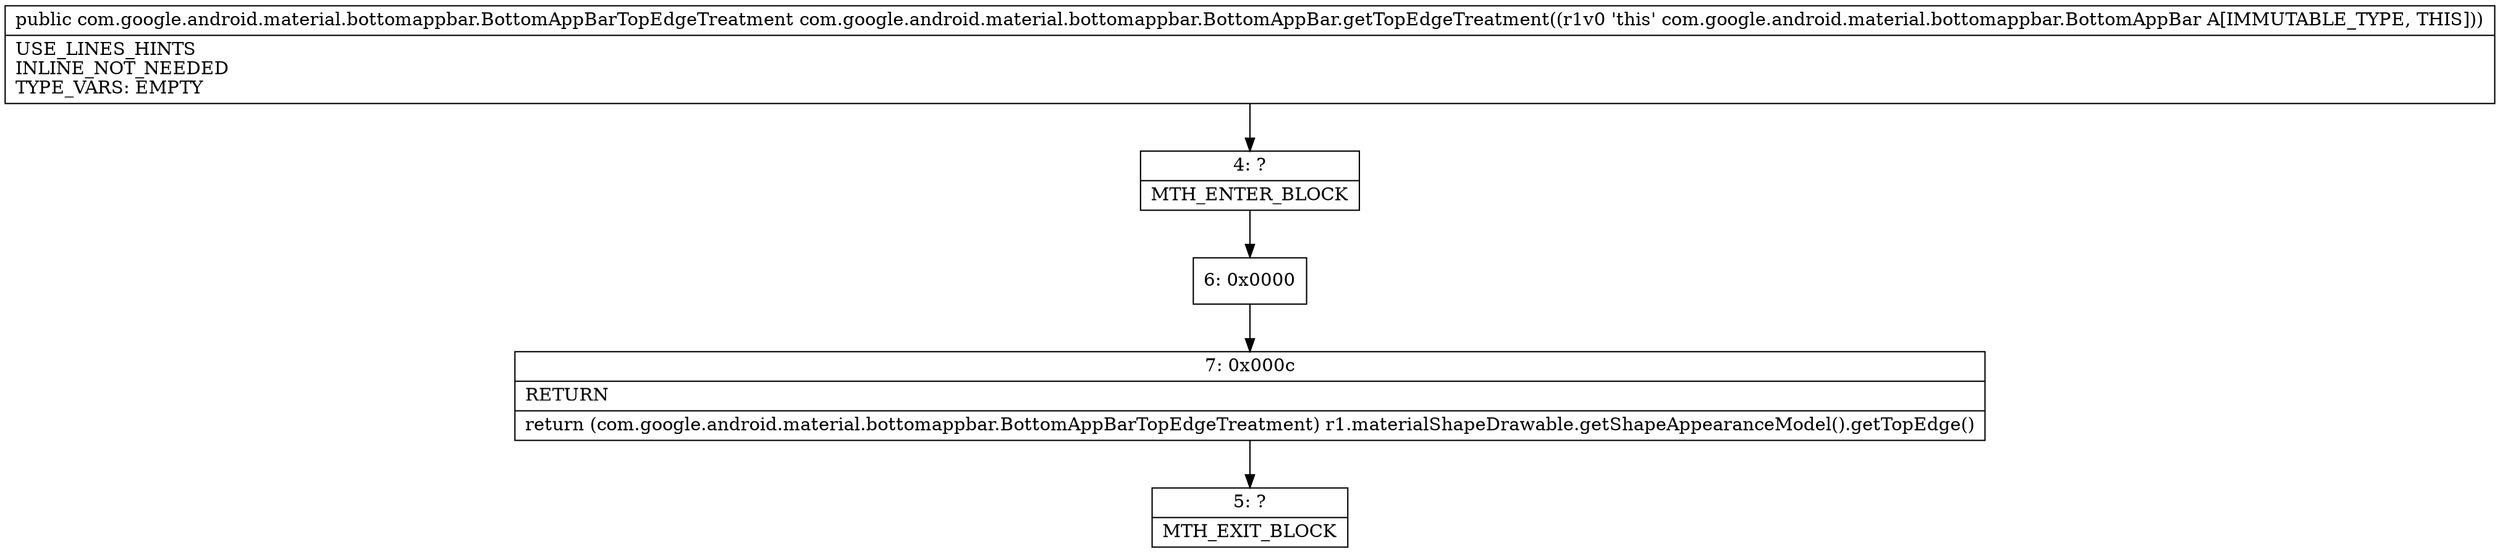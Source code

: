 digraph "CFG forcom.google.android.material.bottomappbar.BottomAppBar.getTopEdgeTreatment()Lcom\/google\/android\/material\/bottomappbar\/BottomAppBarTopEdgeTreatment;" {
Node_4 [shape=record,label="{4\:\ ?|MTH_ENTER_BLOCK\l}"];
Node_6 [shape=record,label="{6\:\ 0x0000}"];
Node_7 [shape=record,label="{7\:\ 0x000c|RETURN\l|return (com.google.android.material.bottomappbar.BottomAppBarTopEdgeTreatment) r1.materialShapeDrawable.getShapeAppearanceModel().getTopEdge()\l}"];
Node_5 [shape=record,label="{5\:\ ?|MTH_EXIT_BLOCK\l}"];
MethodNode[shape=record,label="{public com.google.android.material.bottomappbar.BottomAppBarTopEdgeTreatment com.google.android.material.bottomappbar.BottomAppBar.getTopEdgeTreatment((r1v0 'this' com.google.android.material.bottomappbar.BottomAppBar A[IMMUTABLE_TYPE, THIS]))  | USE_LINES_HINTS\lINLINE_NOT_NEEDED\lTYPE_VARS: EMPTY\l}"];
MethodNode -> Node_4;Node_4 -> Node_6;
Node_6 -> Node_7;
Node_7 -> Node_5;
}

